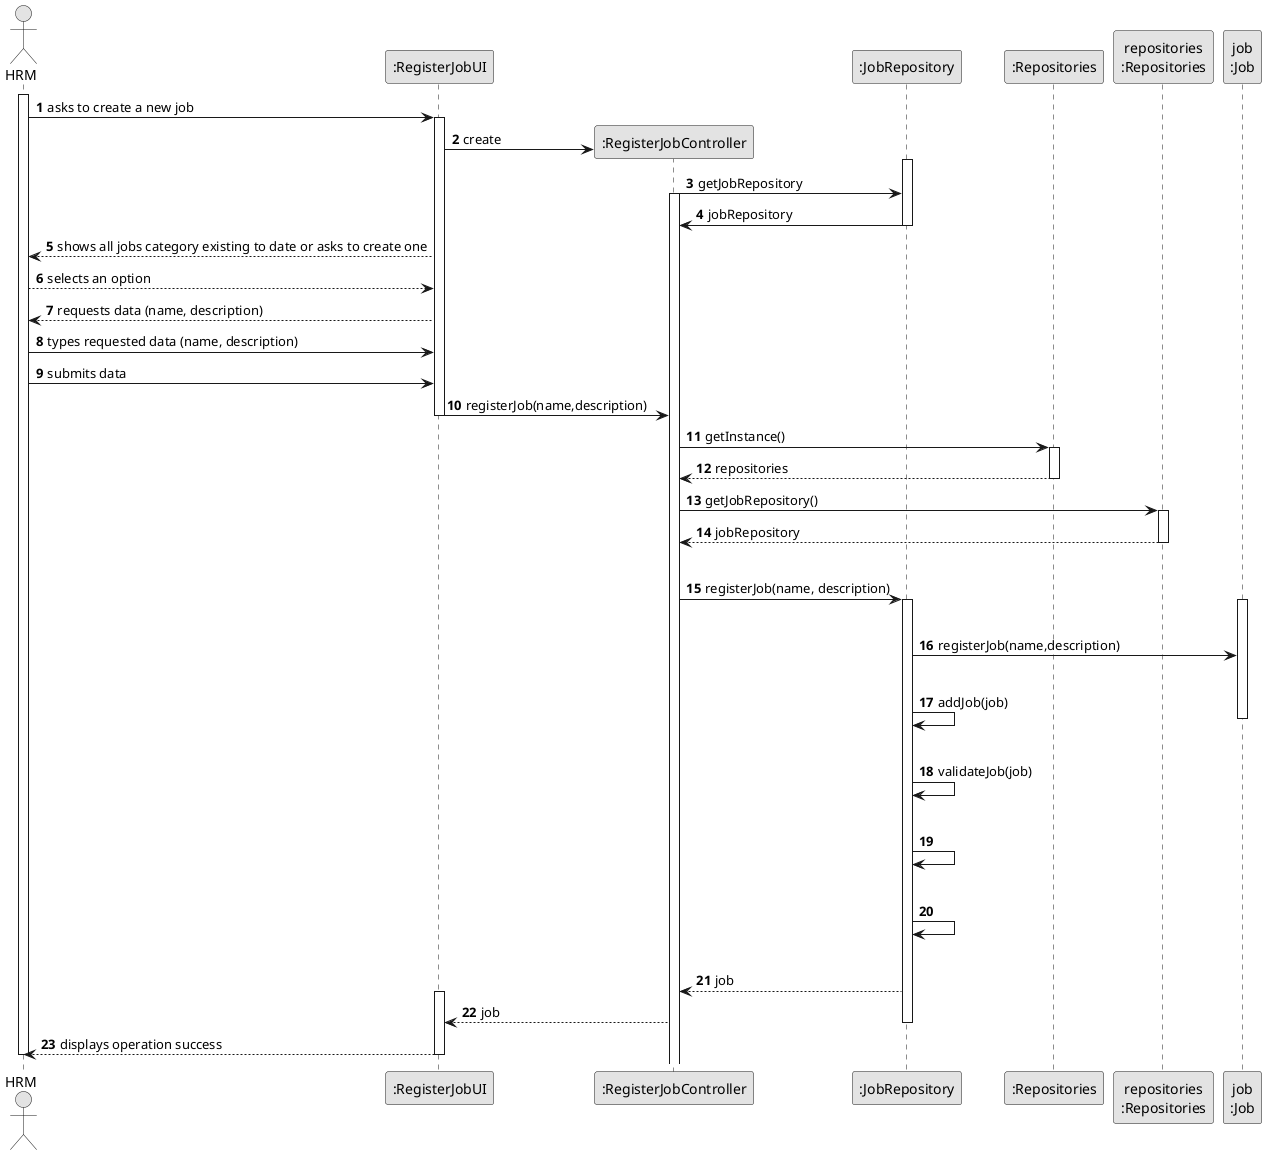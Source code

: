 @startuml
skinparam monochrome true
skinparam packageStyle rectangle
skinparam shadowing false


autonumber

'hide footbox

actor "HRM" as HRM
participant ":RegisterJobUI" as UI
participant ":RegisterJobController" as CTRL
participant ":JobRepository" as JOBS
participant ":Repositories" as REP
participant "repositories\n:Repositories" as PLAT
participant "job\n:Job" as JOB


activate HRM

        HRM -> UI : asks to create a new job

        activate UI

            create CTRL
            UI -> CTRL** : create

            activate JOBS
            CTRL -> JOBS : getJobRepository

            activate CTRL
            JOBS -> CTRL : jobRepository

            deactivate JOBS

            UI --> HRM : shows all jobs category existing to date or asks to create one

            HRM --> UI : selects an option

            UI --> HRM : requests data (name, description)



    HRM -> UI : types requested data (name, description)


    HRM -> UI : submits data

        UI -> CTRL : registerJob(name,description)

            deactivate UI
                CTRL -> REP : getInstance()
                activate REP

                    REP --> CTRL: repositories
                deactivate REP

                CTRL -> PLAT: getJobRepository()

                activate PLAT

                PLAT --> CTRL: jobRepository
                deactivate PLAT


            |||
            CTRL -> JOBS: registerJob(name, description)
            activate JOBS

            |||

            activate JOB
            JOBS -> JOB: registerJob(name,description)

            |||

            JOBS -> JOBS: addJob(job)
            deactivate JOB
            |||

            JOBS -> JOBS: validateJob(job)
            |||

            JOBS -> JOBS
            |||

            JOBS -> JOBS
            |||


            JOBS --> CTRL: job

            activate UI
            CTRL --> UI: job

            deactivate JOBS


            UI --> HRM: displays operation success
    deactivate UI

deactivate HRM

@enduml